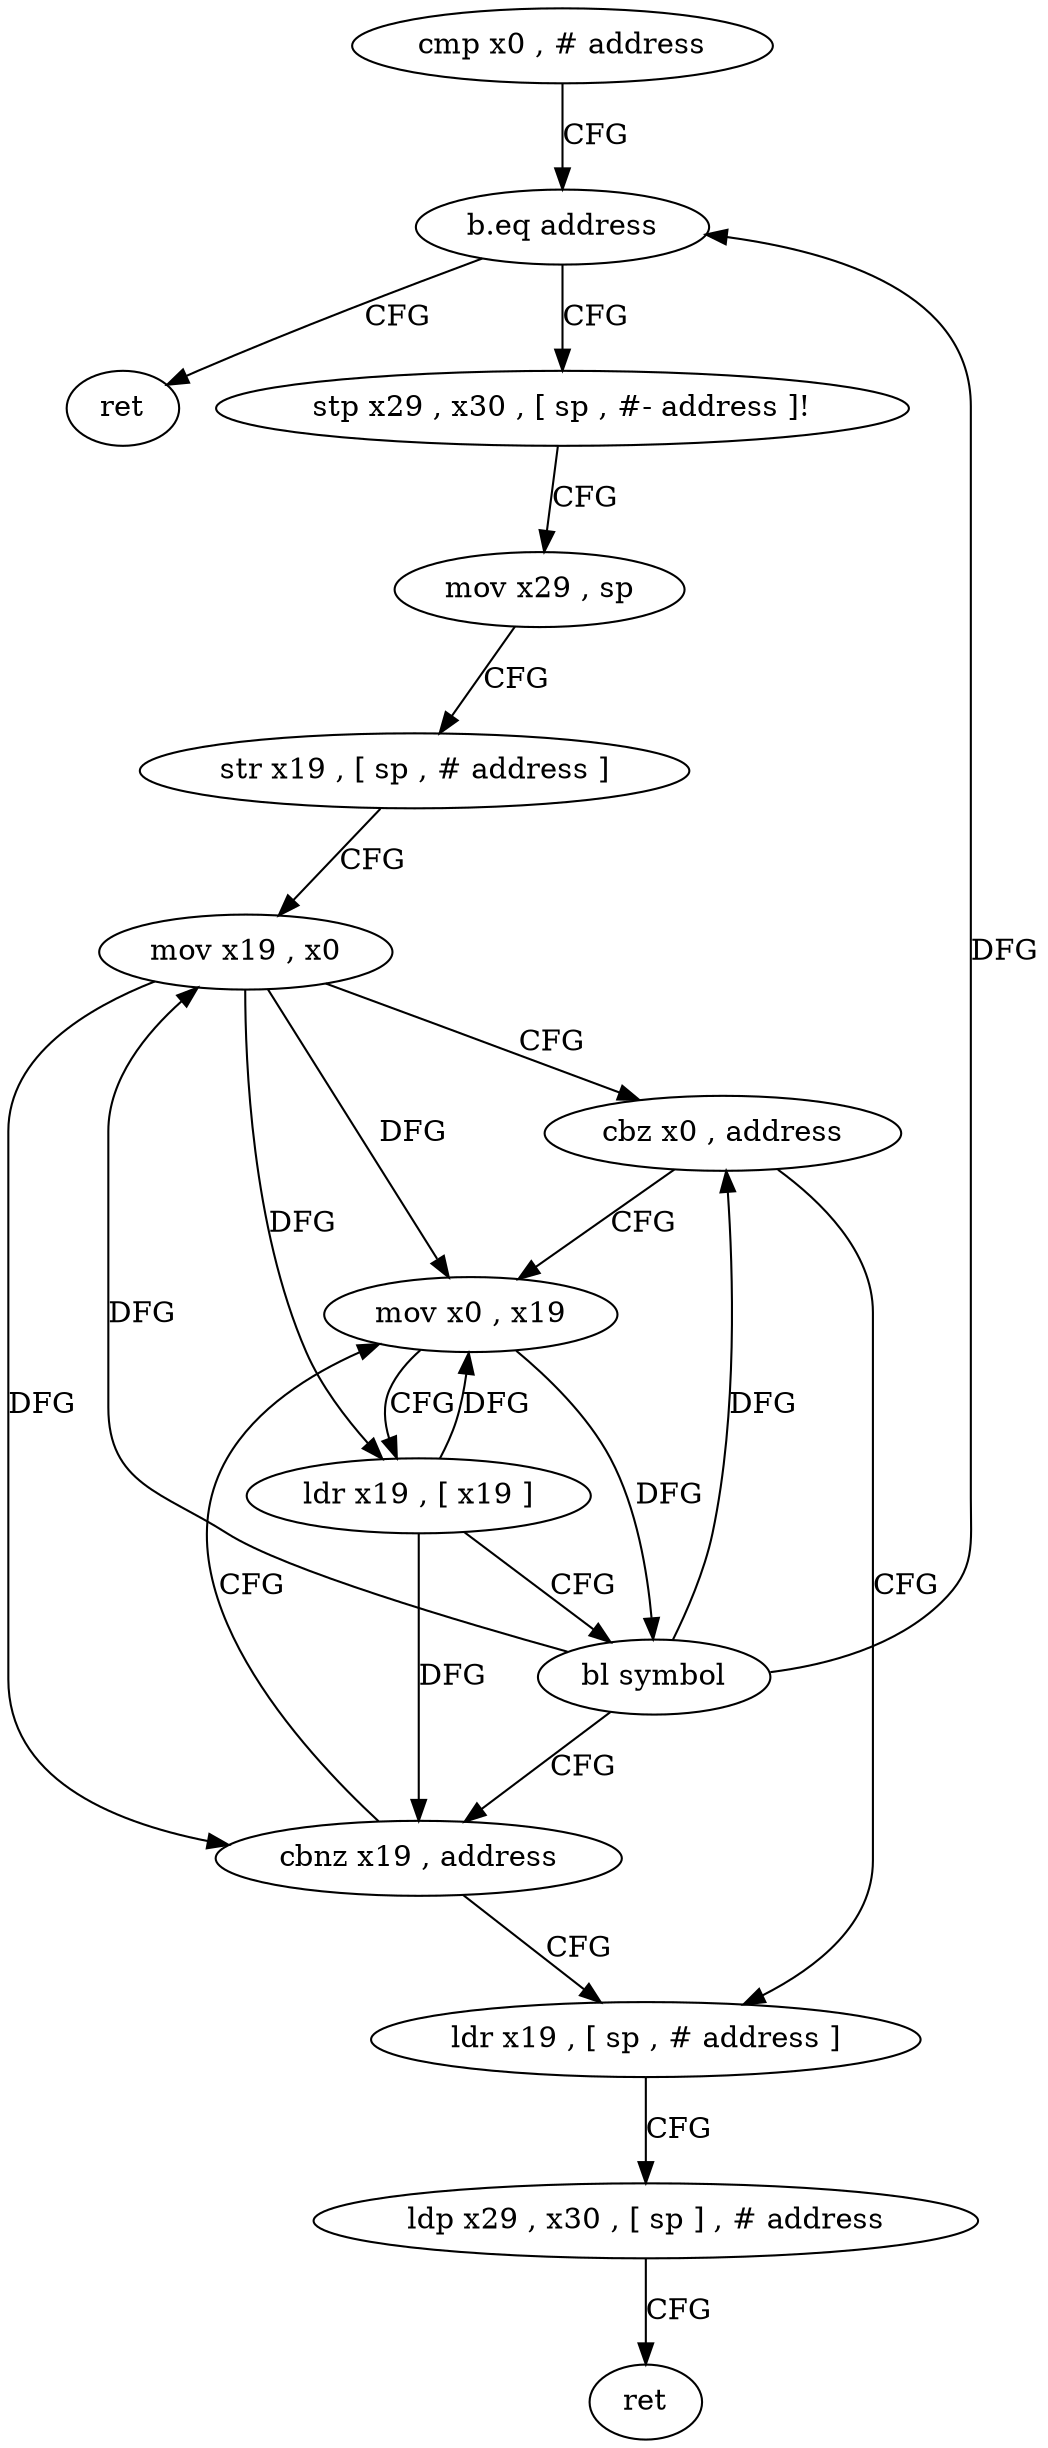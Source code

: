 digraph "func" {
"4371800" [label = "cmp x0 , # address" ]
"4371804" [label = "b.eq address" ]
"4371856" [label = "ret" ]
"4371808" [label = "stp x29 , x30 , [ sp , #- address ]!" ]
"4371812" [label = "mov x29 , sp" ]
"4371816" [label = "str x19 , [ sp , # address ]" ]
"4371820" [label = "mov x19 , x0" ]
"4371824" [label = "cbz x0 , address" ]
"4371844" [label = "ldr x19 , [ sp , # address ]" ]
"4371828" [label = "mov x0 , x19" ]
"4371848" [label = "ldp x29 , x30 , [ sp ] , # address" ]
"4371852" [label = "ret" ]
"4371832" [label = "ldr x19 , [ x19 ]" ]
"4371836" [label = "bl symbol" ]
"4371840" [label = "cbnz x19 , address" ]
"4371800" -> "4371804" [ label = "CFG" ]
"4371804" -> "4371856" [ label = "CFG" ]
"4371804" -> "4371808" [ label = "CFG" ]
"4371808" -> "4371812" [ label = "CFG" ]
"4371812" -> "4371816" [ label = "CFG" ]
"4371816" -> "4371820" [ label = "CFG" ]
"4371820" -> "4371824" [ label = "CFG" ]
"4371820" -> "4371828" [ label = "DFG" ]
"4371820" -> "4371832" [ label = "DFG" ]
"4371820" -> "4371840" [ label = "DFG" ]
"4371824" -> "4371844" [ label = "CFG" ]
"4371824" -> "4371828" [ label = "CFG" ]
"4371844" -> "4371848" [ label = "CFG" ]
"4371828" -> "4371832" [ label = "CFG" ]
"4371828" -> "4371836" [ label = "DFG" ]
"4371848" -> "4371852" [ label = "CFG" ]
"4371832" -> "4371836" [ label = "CFG" ]
"4371832" -> "4371828" [ label = "DFG" ]
"4371832" -> "4371840" [ label = "DFG" ]
"4371836" -> "4371840" [ label = "CFG" ]
"4371836" -> "4371804" [ label = "DFG" ]
"4371836" -> "4371820" [ label = "DFG" ]
"4371836" -> "4371824" [ label = "DFG" ]
"4371840" -> "4371828" [ label = "CFG" ]
"4371840" -> "4371844" [ label = "CFG" ]
}
